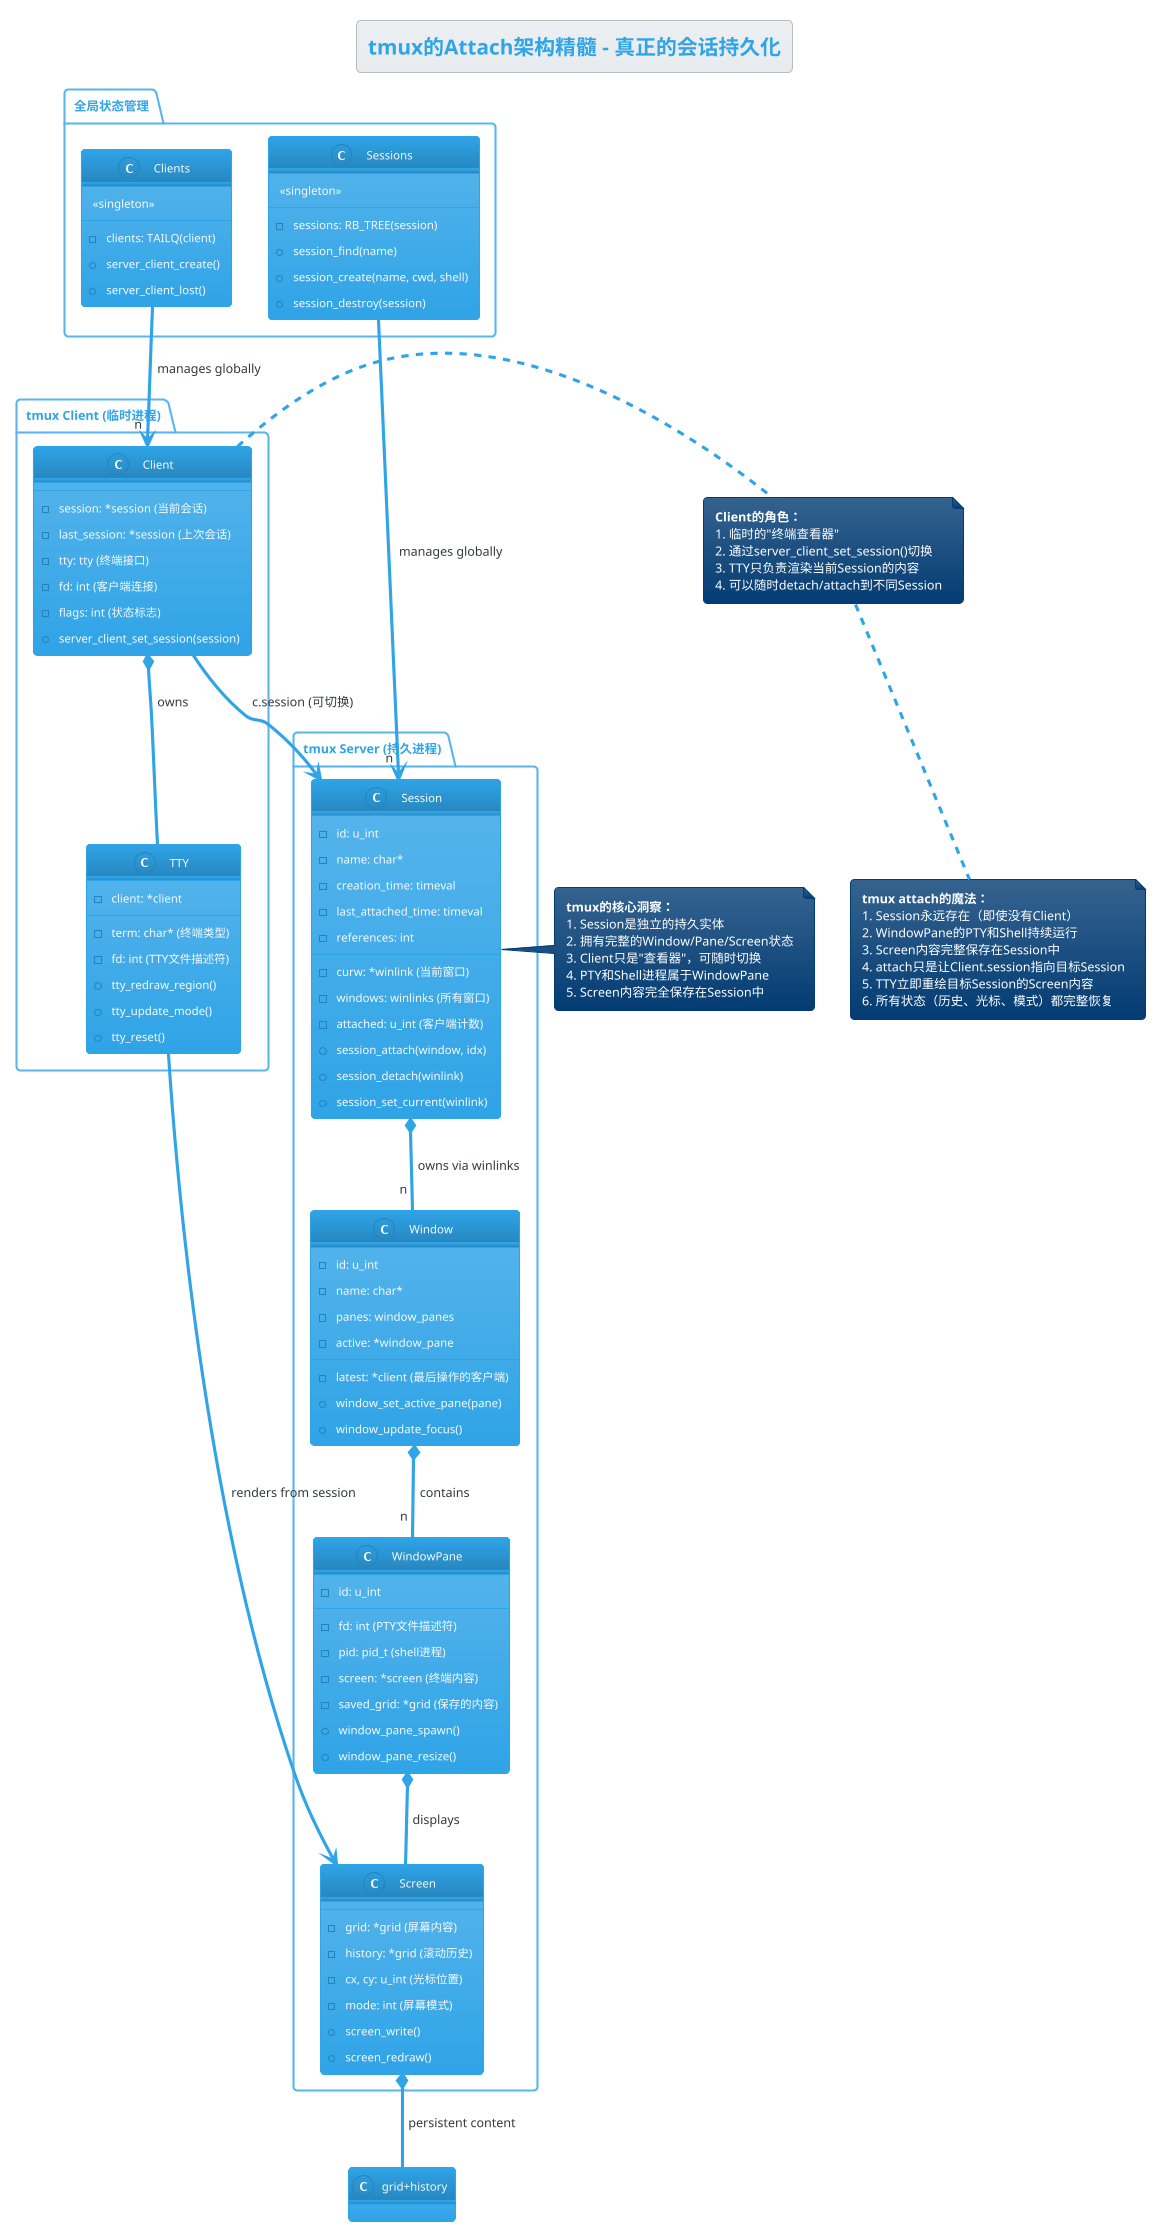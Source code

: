 @startuml tmux-attach-architecture
!theme cerulean
title tmux的Attach架构精髓 - 真正的会话持久化

package "tmux Server (持久进程)" {
    class Session {
        - id: u_int
        - name: char*
        - creation_time: timeval
        - last_attached_time: timeval
        - curw: *winlink (当前窗口)
        - windows: winlinks (所有窗口)
        - attached: u_int (客户端计数)
        - references: int
        + session_attach(window, idx)
        + session_detach(winlink)
        + session_set_current(winlink)
    }
    
    class Window {
        - id: u_int
        - name: char*
        - panes: window_panes
        - active: *window_pane
        - latest: *client (最后操作的客户端)
        + window_set_active_pane(pane)
        + window_update_focus()
    }
    
    class WindowPane {
        - id: u_int
        - fd: int (PTY文件描述符)
        - pid: pid_t (shell进程)
        - screen: *screen (终端内容)
        - saved_grid: *grid (保存的内容)
        + window_pane_spawn()
        + window_pane_resize()
    }
    
    class Screen {
        - grid: *grid (屏幕内容)
        - history: *grid (滚动历史)
        - cx, cy: u_int (光标位置)
        - mode: int (屏幕模式)
        + screen_write()
        + screen_redraw()
    }
}

package "tmux Client (临时进程)" {
    class Client {
        - session: *session (当前会话)
        - last_session: *session (上次会话)
        - tty: tty (终端接口)
        - fd: int (客户端连接)
        - flags: int (状态标志)
        + server_client_set_session(session)
    }
    
    class TTY {
        - client: *client
        - term: char* (终端类型)
        - fd: int (TTY文件描述符)
        + tty_redraw_region()
        + tty_update_mode()
        + tty_reset()
    }
}

package "全局状态管理" {
    class Sessions {
        <<singleton>>
        - sessions: RB_TREE(session)
        + session_find(name)
        + session_create(name, cwd, shell)
        + session_destroy(session)
    }
    
    class Clients {
        <<singleton>>
        - clients: TAILQ(client)
        + server_client_create()
        + server_client_lost()
    }
}

' 关系
Session *-- "n" Window: owns via winlinks
Window *-- "n" WindowPane: contains
WindowPane *-- Screen: displays
Screen *-- "grid+history": persistent content

Client --> Session: c.session (可切换)
Client *-- TTY: owns
TTY --> Screen: renders from session

Sessions --> "n" Session: manages globally
Clients --> "n" Client: manages globally

' tmux attach 的关键流程
note right of Session
  **tmux的核心洞察：**
  1. Session是独立的持久实体
  2. 拥有完整的Window/Pane/Screen状态
  3. Client只是"查看器"，可随时切换
  4. PTY和Shell进程属于WindowPane
  5. Screen内容完全保存在Session中
end note

note right of Client
  **Client的角色：**
  1. 临时的"终端查看器"
  2. 通过server_client_set_session()切换
  3. TTY只负责渲染当前Session的内容
  4. 可以随时detach/attach到不同Session
end note

note bottom
  **tmux attach的魔法：**
  1. Session永远存在（即使没有Client）
  2. WindowPane的PTY和Shell持续运行
  3. Screen内容完整保存在Session中
  4. attach只是让Client.session指向目标Session
  5. TTY立即重绘目标Session的Screen内容
  6. 所有状态（历史、光标、模式）都完整恢复
end note

@enduml
